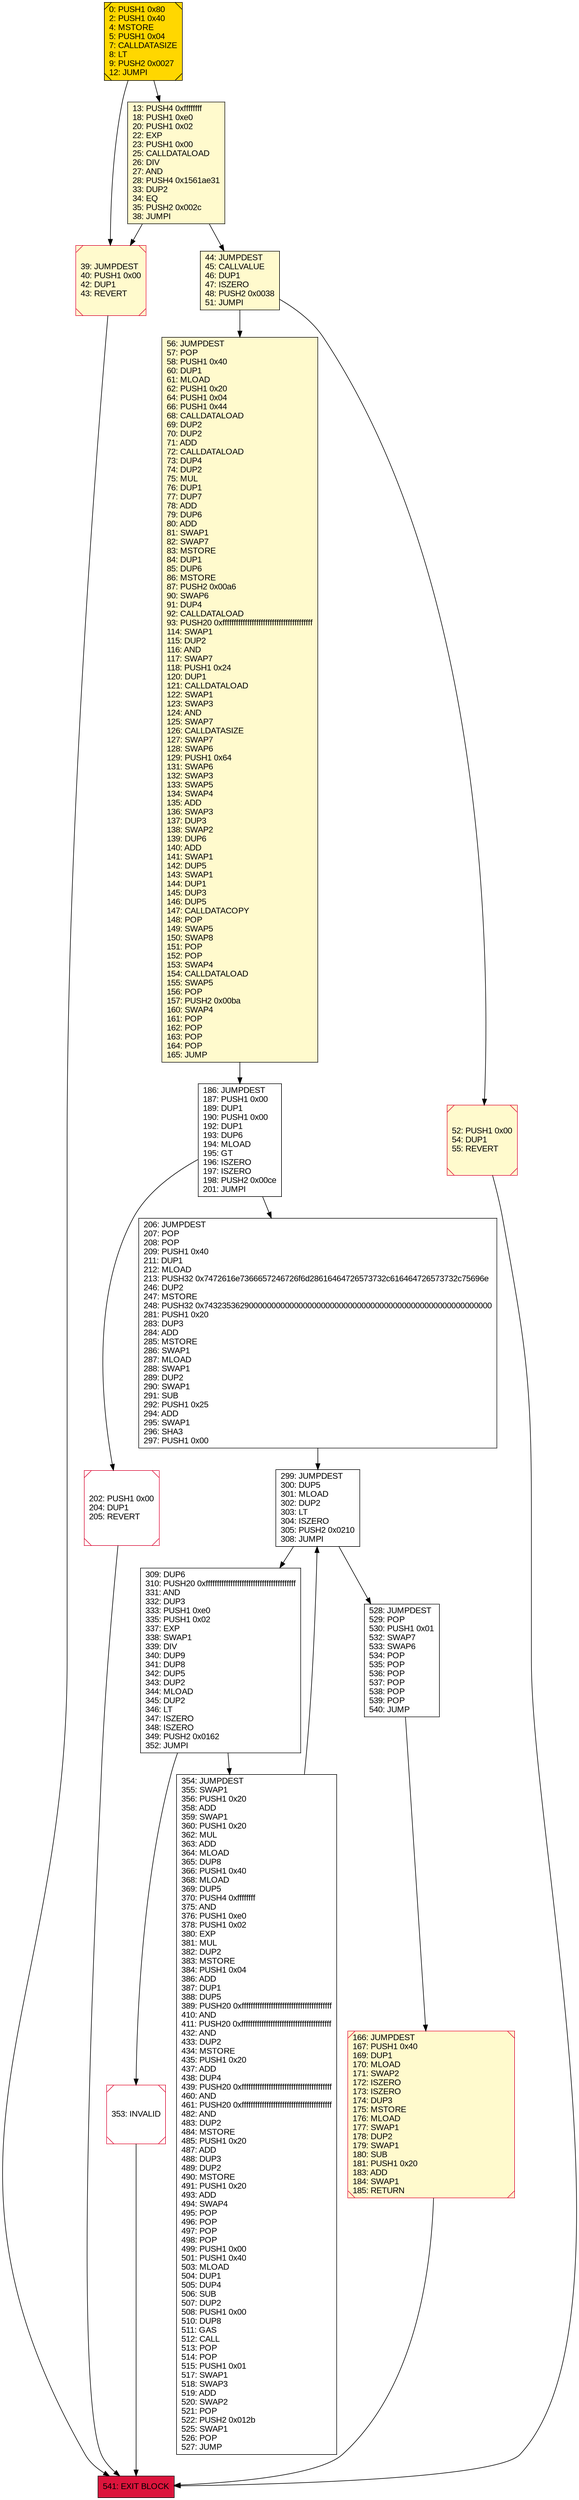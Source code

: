 digraph G {
bgcolor=transparent rankdir=UD;
node [shape=box style=filled color=black fillcolor=white fontname=arial fontcolor=black];
39 [label="39: JUMPDEST\l40: PUSH1 0x00\l42: DUP1\l43: REVERT\l" fillcolor=lemonchiffon shape=Msquare color=crimson ];
166 [label="166: JUMPDEST\l167: PUSH1 0x40\l169: DUP1\l170: MLOAD\l171: SWAP2\l172: ISZERO\l173: ISZERO\l174: DUP3\l175: MSTORE\l176: MLOAD\l177: SWAP1\l178: DUP2\l179: SWAP1\l180: SUB\l181: PUSH1 0x20\l183: ADD\l184: SWAP1\l185: RETURN\l" fillcolor=lemonchiffon shape=Msquare color=crimson ];
309 [label="309: DUP6\l310: PUSH20 0xffffffffffffffffffffffffffffffffffffffff\l331: AND\l332: DUP3\l333: PUSH1 0xe0\l335: PUSH1 0x02\l337: EXP\l338: SWAP1\l339: DIV\l340: DUP9\l341: DUP8\l342: DUP5\l343: DUP2\l344: MLOAD\l345: DUP2\l346: LT\l347: ISZERO\l348: ISZERO\l349: PUSH2 0x0162\l352: JUMPI\l" ];
299 [label="299: JUMPDEST\l300: DUP5\l301: MLOAD\l302: DUP2\l303: LT\l304: ISZERO\l305: PUSH2 0x0210\l308: JUMPI\l" ];
44 [label="44: JUMPDEST\l45: CALLVALUE\l46: DUP1\l47: ISZERO\l48: PUSH2 0x0038\l51: JUMPI\l" fillcolor=lemonchiffon ];
56 [label="56: JUMPDEST\l57: POP\l58: PUSH1 0x40\l60: DUP1\l61: MLOAD\l62: PUSH1 0x20\l64: PUSH1 0x04\l66: PUSH1 0x44\l68: CALLDATALOAD\l69: DUP2\l70: DUP2\l71: ADD\l72: CALLDATALOAD\l73: DUP4\l74: DUP2\l75: MUL\l76: DUP1\l77: DUP7\l78: ADD\l79: DUP6\l80: ADD\l81: SWAP1\l82: SWAP7\l83: MSTORE\l84: DUP1\l85: DUP6\l86: MSTORE\l87: PUSH2 0x00a6\l90: SWAP6\l91: DUP4\l92: CALLDATALOAD\l93: PUSH20 0xffffffffffffffffffffffffffffffffffffffff\l114: SWAP1\l115: DUP2\l116: AND\l117: SWAP7\l118: PUSH1 0x24\l120: DUP1\l121: CALLDATALOAD\l122: SWAP1\l123: SWAP3\l124: AND\l125: SWAP7\l126: CALLDATASIZE\l127: SWAP7\l128: SWAP6\l129: PUSH1 0x64\l131: SWAP6\l132: SWAP3\l133: SWAP5\l134: SWAP4\l135: ADD\l136: SWAP3\l137: DUP3\l138: SWAP2\l139: DUP6\l140: ADD\l141: SWAP1\l142: DUP5\l143: SWAP1\l144: DUP1\l145: DUP3\l146: DUP5\l147: CALLDATACOPY\l148: POP\l149: SWAP5\l150: SWAP8\l151: POP\l152: POP\l153: SWAP4\l154: CALLDATALOAD\l155: SWAP5\l156: POP\l157: PUSH2 0x00ba\l160: SWAP4\l161: POP\l162: POP\l163: POP\l164: POP\l165: JUMP\l" fillcolor=lemonchiffon ];
202 [label="202: PUSH1 0x00\l204: DUP1\l205: REVERT\l" shape=Msquare color=crimson ];
186 [label="186: JUMPDEST\l187: PUSH1 0x00\l189: DUP1\l190: PUSH1 0x00\l192: DUP1\l193: DUP6\l194: MLOAD\l195: GT\l196: ISZERO\l197: ISZERO\l198: PUSH2 0x00ce\l201: JUMPI\l" ];
13 [label="13: PUSH4 0xffffffff\l18: PUSH1 0xe0\l20: PUSH1 0x02\l22: EXP\l23: PUSH1 0x00\l25: CALLDATALOAD\l26: DIV\l27: AND\l28: PUSH4 0x1561ae31\l33: DUP2\l34: EQ\l35: PUSH2 0x002c\l38: JUMPI\l" fillcolor=lemonchiffon ];
0 [label="0: PUSH1 0x80\l2: PUSH1 0x40\l4: MSTORE\l5: PUSH1 0x04\l7: CALLDATASIZE\l8: LT\l9: PUSH2 0x0027\l12: JUMPI\l" fillcolor=lemonchiffon shape=Msquare fillcolor=gold ];
52 [label="52: PUSH1 0x00\l54: DUP1\l55: REVERT\l" fillcolor=lemonchiffon shape=Msquare color=crimson ];
541 [label="541: EXIT BLOCK\l" fillcolor=crimson ];
354 [label="354: JUMPDEST\l355: SWAP1\l356: PUSH1 0x20\l358: ADD\l359: SWAP1\l360: PUSH1 0x20\l362: MUL\l363: ADD\l364: MLOAD\l365: DUP8\l366: PUSH1 0x40\l368: MLOAD\l369: DUP5\l370: PUSH4 0xffffffff\l375: AND\l376: PUSH1 0xe0\l378: PUSH1 0x02\l380: EXP\l381: MUL\l382: DUP2\l383: MSTORE\l384: PUSH1 0x04\l386: ADD\l387: DUP1\l388: DUP5\l389: PUSH20 0xffffffffffffffffffffffffffffffffffffffff\l410: AND\l411: PUSH20 0xffffffffffffffffffffffffffffffffffffffff\l432: AND\l433: DUP2\l434: MSTORE\l435: PUSH1 0x20\l437: ADD\l438: DUP4\l439: PUSH20 0xffffffffffffffffffffffffffffffffffffffff\l460: AND\l461: PUSH20 0xffffffffffffffffffffffffffffffffffffffff\l482: AND\l483: DUP2\l484: MSTORE\l485: PUSH1 0x20\l487: ADD\l488: DUP3\l489: DUP2\l490: MSTORE\l491: PUSH1 0x20\l493: ADD\l494: SWAP4\l495: POP\l496: POP\l497: POP\l498: POP\l499: PUSH1 0x00\l501: PUSH1 0x40\l503: MLOAD\l504: DUP1\l505: DUP4\l506: SUB\l507: DUP2\l508: PUSH1 0x00\l510: DUP8\l511: GAS\l512: CALL\l513: POP\l514: POP\l515: PUSH1 0x01\l517: SWAP1\l518: SWAP3\l519: ADD\l520: SWAP2\l521: POP\l522: PUSH2 0x012b\l525: SWAP1\l526: POP\l527: JUMP\l" ];
206 [label="206: JUMPDEST\l207: POP\l208: POP\l209: PUSH1 0x40\l211: DUP1\l212: MLOAD\l213: PUSH32 0x7472616e7366657246726f6d28616464726573732c616464726573732c75696e\l246: DUP2\l247: MSTORE\l248: PUSH32 0x7432353629000000000000000000000000000000000000000000000000000000\l281: PUSH1 0x20\l283: DUP3\l284: ADD\l285: MSTORE\l286: SWAP1\l287: MLOAD\l288: SWAP1\l289: DUP2\l290: SWAP1\l291: SUB\l292: PUSH1 0x25\l294: ADD\l295: SWAP1\l296: SHA3\l297: PUSH1 0x00\l" ];
353 [label="353: INVALID\l" shape=Msquare color=crimson ];
528 [label="528: JUMPDEST\l529: POP\l530: PUSH1 0x01\l532: SWAP7\l533: SWAP6\l534: POP\l535: POP\l536: POP\l537: POP\l538: POP\l539: POP\l540: JUMP\l" ];
44 -> 56;
0 -> 13;
353 -> 541;
56 -> 186;
186 -> 202;
52 -> 541;
299 -> 309;
13 -> 39;
186 -> 206;
0 -> 39;
354 -> 299;
202 -> 541;
206 -> 299;
299 -> 528;
13 -> 44;
309 -> 353;
528 -> 166;
44 -> 52;
309 -> 354;
39 -> 541;
166 -> 541;
}